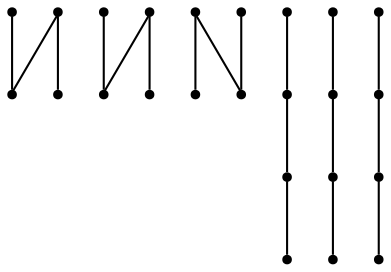 graph {
  node [shape=point,comment="{\"directed\":false,\"doi\":\"10.1007/978-3-642-11805-0_10\",\"figure\":\"6 (1)\"}"]

  v0 [pos="1176.3748021502827,1149.6001299193408"]
  v1 [pos="1104.4463137781897,1077.6989935557044"]
  v2 [pos="1116.4552325581394,793.7208731333412"]
  v3 [pos="1150.3554304078568,829.7338342955616"]
  v4 [pos="1104.4463137781897,909.6379993207524"]
  v5 [pos="1200.3926397101823,1005.6728804270424"]
  v6 [pos="1104.4463137781897,981.6641124494146"]
  v7 [pos="1248.4283784555832,1125.5914891445273"]
  v8 [pos="1044.4016562528386,721.6946328018648"]
  v9 [pos="1008.3748681001885,685.6814808354231"]
  v10 [pos="1128.4016073714854,757.7077847683065"]
  v11 [pos="1176.3748021502827,757.7077847683065"]
  v12 [pos="1056.410590939189,933.646640095566"]
  v13 [pos="1116.4552325581394,721.6946328018648"]
  v14 [pos="1154.3584351473078,685.6814808354231"]
  v15 [pos="1008.3748681001885,883.6284582773842"]
  v16 [pos="1056.4105909391892,1101.645304951523"]
  v17 [pos="1056.410590939189,1173.6088342955616"]
  v18 [pos="1044.4016562528388,793.7208731333412"]
  v19 [pos="1008.3748681001885,829.7338342955616"]
  v20 [pos="1032.3927056600878,757.7077847683065"]
  v21 [pos="984.3570146338884,757.7077847683065"]
  v22 [pos="936.3212917948877,1053.6903527808909"]
  v23 [pos="912.3659504823905,957.6553444717867"]

  v0 -- v1 [id="-1",pos="1176.3748021502827,1149.6001299193408 1104.4463137781897,1077.6989935557044 1104.4463137781897,1077.6989935557044 1104.4463137781897,1077.6989935557044"]
  v23 -- v16 [id="-2",pos="912.3659504823905,957.6553444717867 1056.4105909391892,1101.645304951523 1056.4105909391892,1101.645304951523 1056.4105909391892,1101.645304951523"]
  v22 -- v17 [id="-3",pos="936.3212917948877,1053.6903527808909 1056.410590939189,1173.6088342955616 1056.410590939189,1173.6088342955616 1056.410590939189,1173.6088342955616"]
  v21 -- v20 [id="-4",pos="984.3570146338884,757.7077847683065 1032.3927056600878,757.7077847683065 1032.3927056600878,757.7077847683065 1032.3927056600878,757.7077847683065"]
  v20 -- v10 [id="-5",pos="1032.3927056600878,757.7077847683065 1080.7953732512717,757.7118552583634 1080.7953732512717,757.7118552583634 1080.7953732512717,757.7118552583634 1128.4016073714854,757.7077847683065 1128.4016073714854,757.7077847683065 1128.4016073714854,757.7077847683065"]
  v18 -- v8 [id="-7",pos="1044.4016562528388,793.7208731333412 1080.7953732512717,757.7118552583634 1080.7953732512717,757.7118552583634 1080.7953732512717,757.7118552583634 1044.4016562528386,721.6946328018648 1044.4016562528386,721.6946328018648 1044.4016562528386,721.6946328018648"]
  v17 -- v12 [id="-8",pos="1056.410590939189,1173.6088342955616 1080.7953732512717,1029.6564622474436 1080.7953732512717,1029.6564622474436 1080.7953732512717,1029.6564622474436 1056.410590939189,933.646640095566 1056.410590939189,933.646640095566 1056.410590939189,933.646640095566"]
  v12 -- v15 [id="-9",pos="1056.410590939189,933.646640095566 1008.3748681001885,883.6284582773842 1008.3748681001885,883.6284582773842 1008.3748681001885,883.6284582773842"]
  v13 -- v14 [id="-10",pos="1116.4552325581394,721.6946328018648 1154.3584351473078,685.6814808354231 1154.3584351473078,685.6814808354231 1154.3584351473078,685.6814808354231"]
  v4 -- v1 [id="-11",pos="1104.4463137781897,909.6379993207524 1080.7953732512717,1029.6564622474436 1080.7953732512717,1029.6564622474436 1080.7953732512717,1029.6564622474436 1104.4463137781897,1077.6989935557044 1104.4463137781897,1077.6989935557044 1104.4463137781897,1077.6989935557044"]
  v6 -- v16 [id="-12",pos="1104.4463137781897,981.6641124494146 1080.7953732512717,1029.6564622474436 1080.7953732512717,1029.6564622474436 1080.7953732512717,1029.6564622474436 1056.4105909391892,1101.645304951523 1056.4105909391892,1101.645304951523 1056.4105909391892,1101.645304951523"]
  v19 -- v18 [id="-13",pos="1008.3748681001885,829.7338342955616 1044.4016562528388,793.7208731333412 1044.4016562528388,793.7208731333412 1044.4016562528388,793.7208731333412"]
  v10 -- v11 [id="-14",pos="1128.4016073714854,757.7077847683065 1176.3748021502827,757.7077847683065 1176.3748021502827,757.7077847683065 1176.3748021502827,757.7077847683065"]
  v8 -- v9 [id="-15",pos="1044.4016562528386,721.6946328018648 1008.3748681001885,685.6814808354231 1008.3748681001885,685.6814808354231 1008.3748681001885,685.6814808354231"]
  v13 -- v2 [id="-16",pos="1116.4552325581394,721.6946328018648 1078.7938390687455,757.7118552583634 1078.7938390687455,757.7118552583634 1078.7938390687455,757.7118552583634 1116.4552325581394,793.7208731333412 1116.4552325581394,793.7208731333412 1116.4552325581394,793.7208731333412"]
  v6 -- v7 [id="-17",pos="1104.4463137781897,981.6641124494146 1248.4283784555832,1125.5914891445273 1248.4283784555832,1125.5914891445273 1248.4283784555832,1125.5914891445273"]
  v3 -- v2 [id="-18",pos="1150.3554304078568,829.7338342955616 1116.4552325581394,793.7208731333412 1116.4552325581394,793.7208731333412 1116.4552325581394,793.7208731333412"]
  v4 -- v5 [id="-19",pos="1104.4463137781897,909.6379993207524 1200.3926397101823,1005.6728804270424 1200.3926397101823,1005.6728804270424 1200.3926397101823,1005.6728804270424"]
}